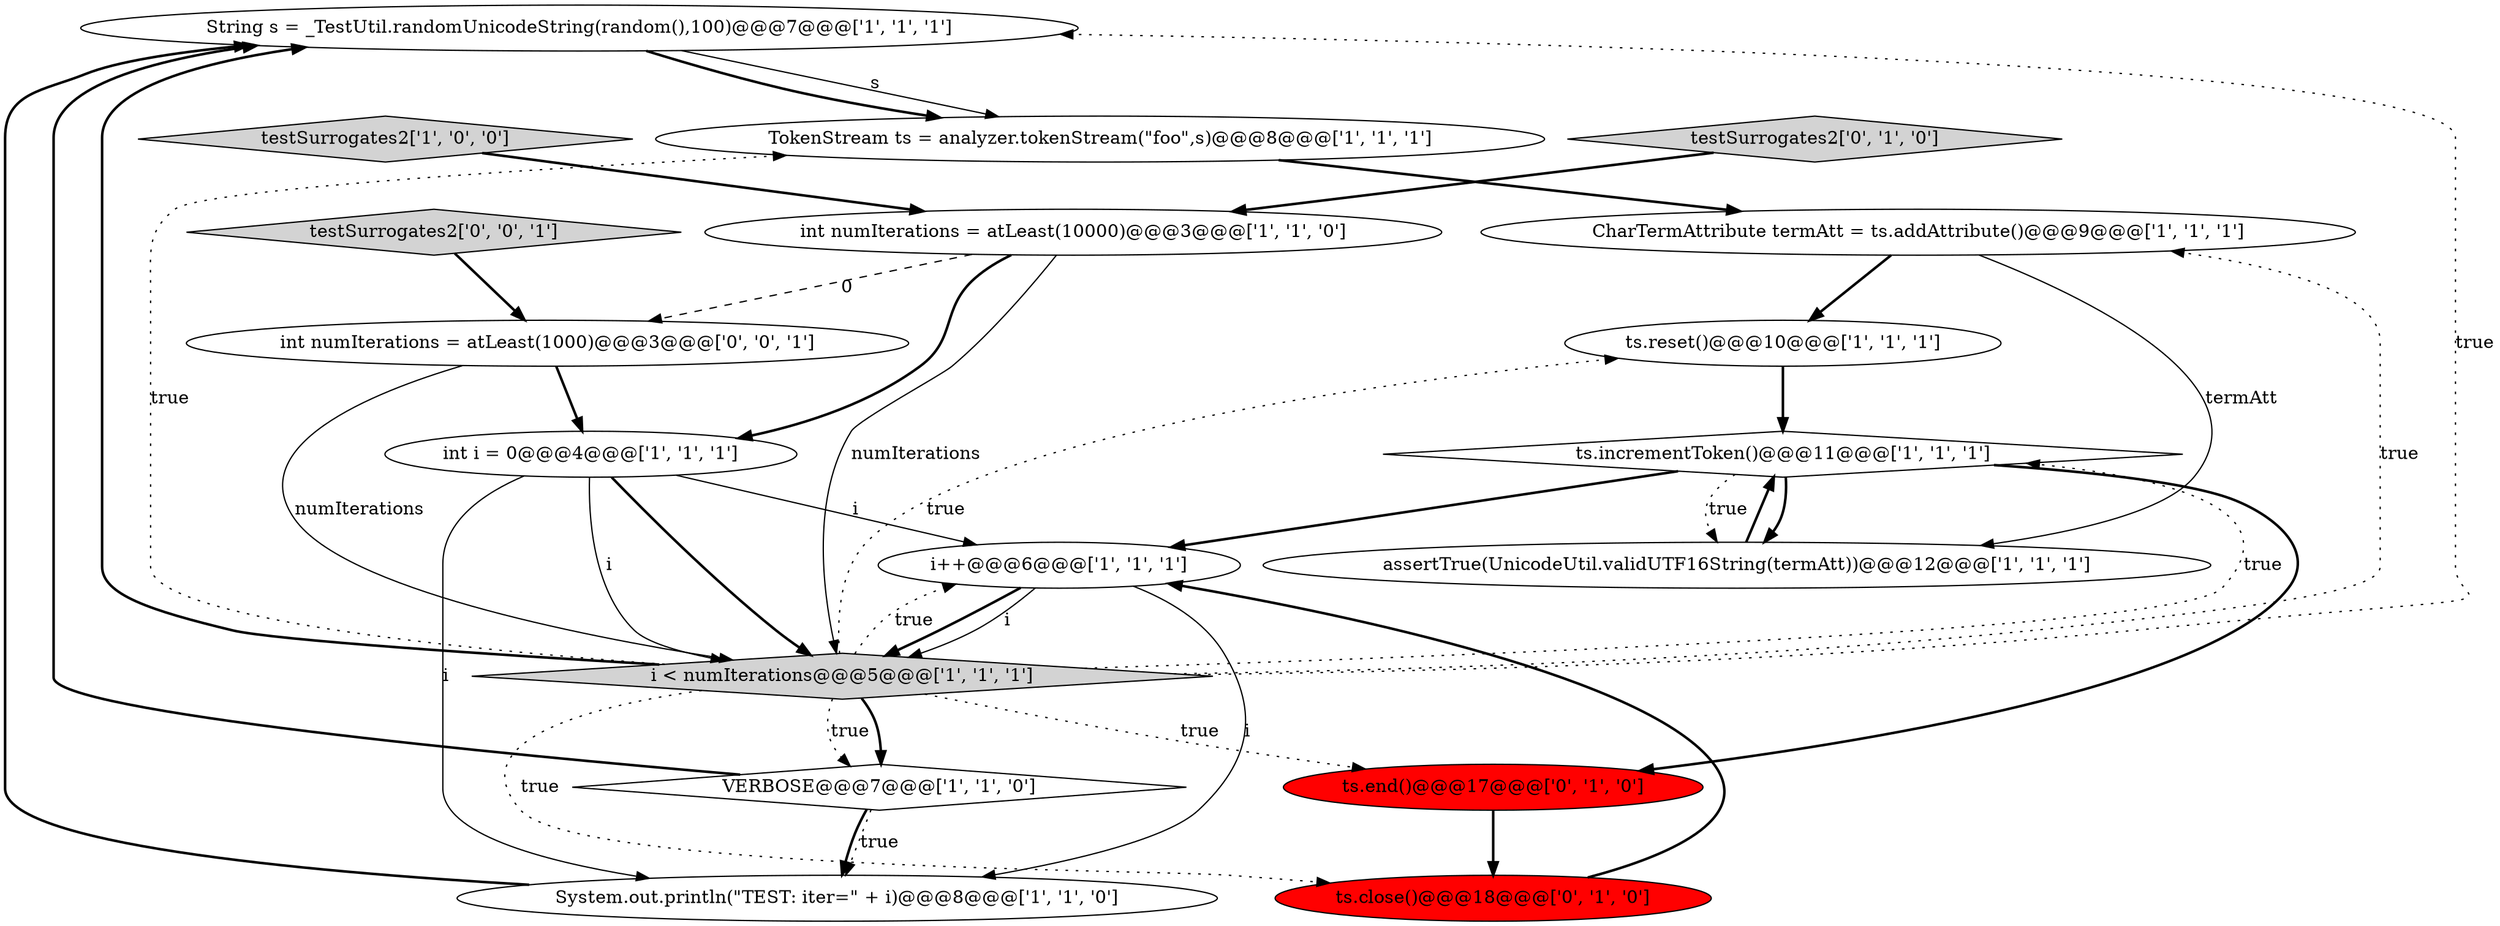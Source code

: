 digraph {
1 [style = filled, label = "String s = _TestUtil.randomUnicodeString(random(),100)@@@7@@@['1', '1', '1']", fillcolor = white, shape = ellipse image = "AAA0AAABBB1BBB"];
2 [style = filled, label = "ts.reset()@@@10@@@['1', '1', '1']", fillcolor = white, shape = ellipse image = "AAA0AAABBB1BBB"];
7 [style = filled, label = "testSurrogates2['1', '0', '0']", fillcolor = lightgray, shape = diamond image = "AAA0AAABBB1BBB"];
10 [style = filled, label = "int numIterations = atLeast(10000)@@@3@@@['1', '1', '0']", fillcolor = white, shape = ellipse image = "AAA0AAABBB1BBB"];
13 [style = filled, label = "ts.close()@@@18@@@['0', '1', '0']", fillcolor = red, shape = ellipse image = "AAA1AAABBB2BBB"];
9 [style = filled, label = "VERBOSE@@@7@@@['1', '1', '0']", fillcolor = white, shape = diamond image = "AAA0AAABBB1BBB"];
8 [style = filled, label = "i++@@@6@@@['1', '1', '1']", fillcolor = white, shape = ellipse image = "AAA0AAABBB1BBB"];
16 [style = filled, label = "int numIterations = atLeast(1000)@@@3@@@['0', '0', '1']", fillcolor = white, shape = ellipse image = "AAA0AAABBB3BBB"];
5 [style = filled, label = "i < numIterations@@@5@@@['1', '1', '1']", fillcolor = lightgray, shape = diamond image = "AAA0AAABBB1BBB"];
4 [style = filled, label = "CharTermAttribute termAtt = ts.addAttribute()@@@9@@@['1', '1', '1']", fillcolor = white, shape = ellipse image = "AAA0AAABBB1BBB"];
12 [style = filled, label = "assertTrue(UnicodeUtil.validUTF16String(termAtt))@@@12@@@['1', '1', '1']", fillcolor = white, shape = ellipse image = "AAA0AAABBB1BBB"];
0 [style = filled, label = "ts.incrementToken()@@@11@@@['1', '1', '1']", fillcolor = white, shape = diamond image = "AAA0AAABBB1BBB"];
14 [style = filled, label = "ts.end()@@@17@@@['0', '1', '0']", fillcolor = red, shape = ellipse image = "AAA1AAABBB2BBB"];
11 [style = filled, label = "System.out.println(\"TEST: iter=\" + i)@@@8@@@['1', '1', '0']", fillcolor = white, shape = ellipse image = "AAA0AAABBB1BBB"];
15 [style = filled, label = "testSurrogates2['0', '1', '0']", fillcolor = lightgray, shape = diamond image = "AAA0AAABBB2BBB"];
17 [style = filled, label = "testSurrogates2['0', '0', '1']", fillcolor = lightgray, shape = diamond image = "AAA0AAABBB3BBB"];
6 [style = filled, label = "TokenStream ts = analyzer.tokenStream(\"foo\",s)@@@8@@@['1', '1', '1']", fillcolor = white, shape = ellipse image = "AAA0AAABBB1BBB"];
3 [style = filled, label = "int i = 0@@@4@@@['1', '1', '1']", fillcolor = white, shape = ellipse image = "AAA0AAABBB1BBB"];
16->3 [style = bold, label=""];
8->11 [style = solid, label="i"];
0->12 [style = dotted, label="true"];
5->14 [style = dotted, label="true"];
15->10 [style = bold, label=""];
9->11 [style = bold, label=""];
5->9 [style = bold, label=""];
3->5 [style = solid, label="i"];
11->1 [style = bold, label=""];
7->10 [style = bold, label=""];
10->5 [style = solid, label="numIterations"];
3->8 [style = solid, label="i"];
0->12 [style = bold, label=""];
5->1 [style = dotted, label="true"];
9->11 [style = dotted, label="true"];
5->6 [style = dotted, label="true"];
10->3 [style = bold, label=""];
4->2 [style = bold, label=""];
5->0 [style = dotted, label="true"];
12->0 [style = bold, label=""];
1->6 [style = solid, label="s"];
5->4 [style = dotted, label="true"];
6->4 [style = bold, label=""];
5->1 [style = bold, label=""];
5->13 [style = dotted, label="true"];
3->5 [style = bold, label=""];
2->0 [style = bold, label=""];
1->6 [style = bold, label=""];
0->14 [style = bold, label=""];
8->5 [style = bold, label=""];
8->5 [style = solid, label="i"];
16->5 [style = solid, label="numIterations"];
0->8 [style = bold, label=""];
5->9 [style = dotted, label="true"];
4->12 [style = solid, label="termAtt"];
3->11 [style = solid, label="i"];
10->16 [style = dashed, label="0"];
14->13 [style = bold, label=""];
13->8 [style = bold, label=""];
9->1 [style = bold, label=""];
5->8 [style = dotted, label="true"];
17->16 [style = bold, label=""];
5->2 [style = dotted, label="true"];
}
